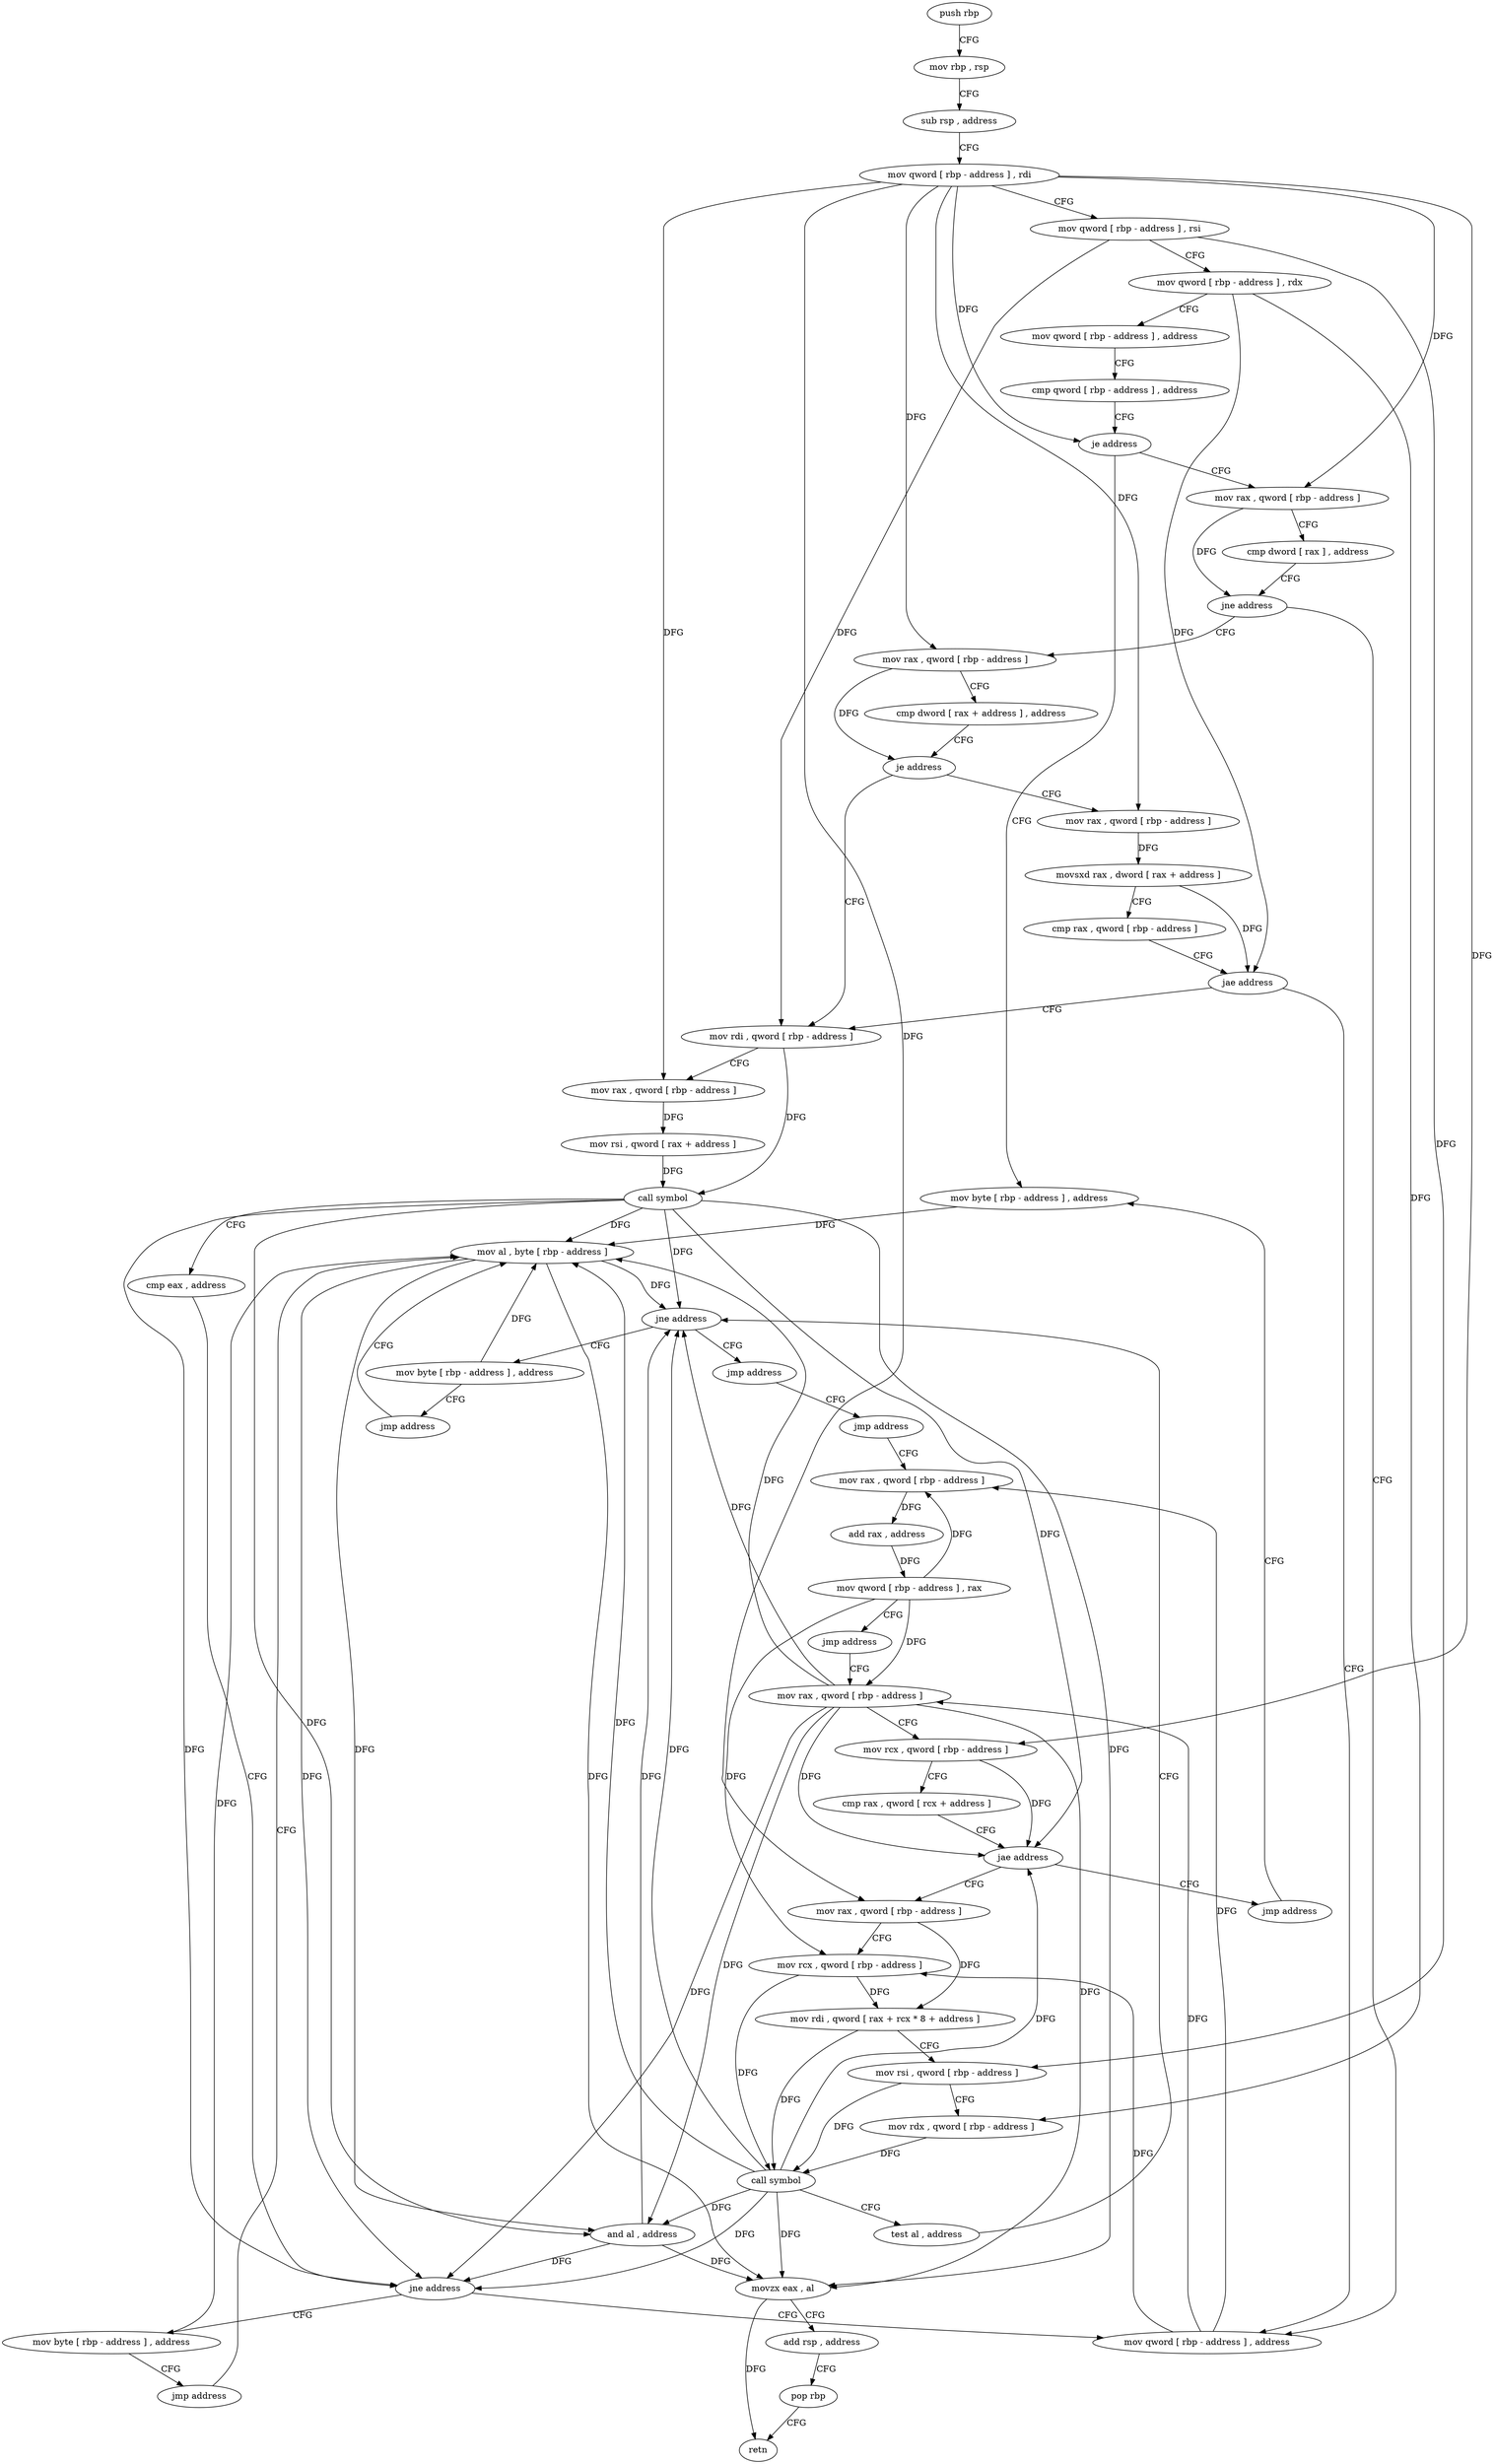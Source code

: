 digraph "func" {
"139664" [label = "push rbp" ]
"139665" [label = "mov rbp , rsp" ]
"139668" [label = "sub rsp , address" ]
"139672" [label = "mov qword [ rbp - address ] , rdi" ]
"139676" [label = "mov qword [ rbp - address ] , rsi" ]
"139680" [label = "mov qword [ rbp - address ] , rdx" ]
"139684" [label = "mov qword [ rbp - address ] , address" ]
"139692" [label = "cmp qword [ rbp - address ] , address" ]
"139697" [label = "je address" ]
"139886" [label = "mov byte [ rbp - address ] , address" ]
"139703" [label = "mov rax , qword [ rbp - address ]" ]
"139890" [label = "mov al , byte [ rbp - address ]" ]
"139707" [label = "cmp dword [ rax ] , address" ]
"139710" [label = "jne address" ]
"139783" [label = "mov qword [ rbp - address ] , address" ]
"139716" [label = "mov rax , qword [ rbp - address ]" ]
"139791" [label = "mov rax , qword [ rbp - address ]" ]
"139720" [label = "cmp dword [ rax + address ] , address" ]
"139724" [label = "je address" ]
"139748" [label = "mov rdi , qword [ rbp - address ]" ]
"139730" [label = "mov rax , qword [ rbp - address ]" ]
"139881" [label = "jmp address" ]
"139809" [label = "mov rax , qword [ rbp - address ]" ]
"139813" [label = "mov rcx , qword [ rbp - address ]" ]
"139817" [label = "mov rdi , qword [ rax + rcx * 8 + address ]" ]
"139822" [label = "mov rsi , qword [ rbp - address ]" ]
"139826" [label = "mov rdx , qword [ rbp - address ]" ]
"139830" [label = "call symbol" ]
"139835" [label = "test al , address" ]
"139837" [label = "jne address" ]
"139848" [label = "mov byte [ rbp - address ] , address" ]
"139843" [label = "jmp address" ]
"139752" [label = "mov rax , qword [ rbp - address ]" ]
"139756" [label = "mov rsi , qword [ rax + address ]" ]
"139760" [label = "call symbol" ]
"139765" [label = "cmp eax , address" ]
"139768" [label = "jne address" ]
"139774" [label = "mov byte [ rbp - address ] , address" ]
"139734" [label = "movsxd rax , dword [ rax + address ]" ]
"139738" [label = "cmp rax , qword [ rbp - address ]" ]
"139742" [label = "jae address" ]
"139852" [label = "jmp address" ]
"139857" [label = "jmp address" ]
"139778" [label = "jmp address" ]
"139893" [label = "and al , address" ]
"139895" [label = "movzx eax , al" ]
"139898" [label = "add rsp , address" ]
"139902" [label = "pop rbp" ]
"139903" [label = "retn" ]
"139862" [label = "mov rax , qword [ rbp - address ]" ]
"139866" [label = "add rax , address" ]
"139872" [label = "mov qword [ rbp - address ] , rax" ]
"139876" [label = "jmp address" ]
"139795" [label = "mov rcx , qword [ rbp - address ]" ]
"139799" [label = "cmp rax , qword [ rcx + address ]" ]
"139803" [label = "jae address" ]
"139664" -> "139665" [ label = "CFG" ]
"139665" -> "139668" [ label = "CFG" ]
"139668" -> "139672" [ label = "CFG" ]
"139672" -> "139676" [ label = "CFG" ]
"139672" -> "139697" [ label = "DFG" ]
"139672" -> "139703" [ label = "DFG" ]
"139672" -> "139716" [ label = "DFG" ]
"139672" -> "139795" [ label = "DFG" ]
"139672" -> "139752" [ label = "DFG" ]
"139672" -> "139730" [ label = "DFG" ]
"139672" -> "139809" [ label = "DFG" ]
"139676" -> "139680" [ label = "CFG" ]
"139676" -> "139748" [ label = "DFG" ]
"139676" -> "139822" [ label = "DFG" ]
"139680" -> "139684" [ label = "CFG" ]
"139680" -> "139742" [ label = "DFG" ]
"139680" -> "139826" [ label = "DFG" ]
"139684" -> "139692" [ label = "CFG" ]
"139692" -> "139697" [ label = "CFG" ]
"139697" -> "139886" [ label = "CFG" ]
"139697" -> "139703" [ label = "CFG" ]
"139886" -> "139890" [ label = "DFG" ]
"139703" -> "139707" [ label = "CFG" ]
"139703" -> "139710" [ label = "DFG" ]
"139890" -> "139893" [ label = "DFG" ]
"139890" -> "139895" [ label = "DFG" ]
"139890" -> "139768" [ label = "DFG" ]
"139890" -> "139837" [ label = "DFG" ]
"139707" -> "139710" [ label = "CFG" ]
"139710" -> "139783" [ label = "CFG" ]
"139710" -> "139716" [ label = "CFG" ]
"139783" -> "139791" [ label = "DFG" ]
"139783" -> "139813" [ label = "DFG" ]
"139783" -> "139862" [ label = "DFG" ]
"139716" -> "139720" [ label = "CFG" ]
"139716" -> "139724" [ label = "DFG" ]
"139791" -> "139795" [ label = "CFG" ]
"139791" -> "139893" [ label = "DFG" ]
"139791" -> "139895" [ label = "DFG" ]
"139791" -> "139890" [ label = "DFG" ]
"139791" -> "139803" [ label = "DFG" ]
"139791" -> "139768" [ label = "DFG" ]
"139791" -> "139837" [ label = "DFG" ]
"139720" -> "139724" [ label = "CFG" ]
"139724" -> "139748" [ label = "CFG" ]
"139724" -> "139730" [ label = "CFG" ]
"139748" -> "139752" [ label = "CFG" ]
"139748" -> "139760" [ label = "DFG" ]
"139730" -> "139734" [ label = "DFG" ]
"139881" -> "139886" [ label = "CFG" ]
"139809" -> "139813" [ label = "CFG" ]
"139809" -> "139817" [ label = "DFG" ]
"139813" -> "139817" [ label = "DFG" ]
"139813" -> "139830" [ label = "DFG" ]
"139817" -> "139822" [ label = "CFG" ]
"139817" -> "139830" [ label = "DFG" ]
"139822" -> "139826" [ label = "CFG" ]
"139822" -> "139830" [ label = "DFG" ]
"139826" -> "139830" [ label = "DFG" ]
"139830" -> "139835" [ label = "CFG" ]
"139830" -> "139893" [ label = "DFG" ]
"139830" -> "139895" [ label = "DFG" ]
"139830" -> "139768" [ label = "DFG" ]
"139830" -> "139890" [ label = "DFG" ]
"139830" -> "139803" [ label = "DFG" ]
"139830" -> "139837" [ label = "DFG" ]
"139835" -> "139837" [ label = "CFG" ]
"139837" -> "139848" [ label = "CFG" ]
"139837" -> "139843" [ label = "CFG" ]
"139848" -> "139852" [ label = "CFG" ]
"139848" -> "139890" [ label = "DFG" ]
"139843" -> "139857" [ label = "CFG" ]
"139752" -> "139756" [ label = "DFG" ]
"139756" -> "139760" [ label = "DFG" ]
"139760" -> "139765" [ label = "CFG" ]
"139760" -> "139893" [ label = "DFG" ]
"139760" -> "139895" [ label = "DFG" ]
"139760" -> "139890" [ label = "DFG" ]
"139760" -> "139803" [ label = "DFG" ]
"139760" -> "139768" [ label = "DFG" ]
"139760" -> "139837" [ label = "DFG" ]
"139765" -> "139768" [ label = "CFG" ]
"139768" -> "139783" [ label = "CFG" ]
"139768" -> "139774" [ label = "CFG" ]
"139774" -> "139778" [ label = "CFG" ]
"139774" -> "139890" [ label = "DFG" ]
"139734" -> "139738" [ label = "CFG" ]
"139734" -> "139742" [ label = "DFG" ]
"139738" -> "139742" [ label = "CFG" ]
"139742" -> "139783" [ label = "CFG" ]
"139742" -> "139748" [ label = "CFG" ]
"139852" -> "139890" [ label = "CFG" ]
"139857" -> "139862" [ label = "CFG" ]
"139778" -> "139890" [ label = "CFG" ]
"139893" -> "139895" [ label = "DFG" ]
"139893" -> "139768" [ label = "DFG" ]
"139893" -> "139837" [ label = "DFG" ]
"139895" -> "139898" [ label = "CFG" ]
"139895" -> "139903" [ label = "DFG" ]
"139898" -> "139902" [ label = "CFG" ]
"139902" -> "139903" [ label = "CFG" ]
"139862" -> "139866" [ label = "DFG" ]
"139866" -> "139872" [ label = "DFG" ]
"139872" -> "139876" [ label = "CFG" ]
"139872" -> "139791" [ label = "DFG" ]
"139872" -> "139813" [ label = "DFG" ]
"139872" -> "139862" [ label = "DFG" ]
"139876" -> "139791" [ label = "CFG" ]
"139795" -> "139799" [ label = "CFG" ]
"139795" -> "139803" [ label = "DFG" ]
"139799" -> "139803" [ label = "CFG" ]
"139803" -> "139881" [ label = "CFG" ]
"139803" -> "139809" [ label = "CFG" ]
}
